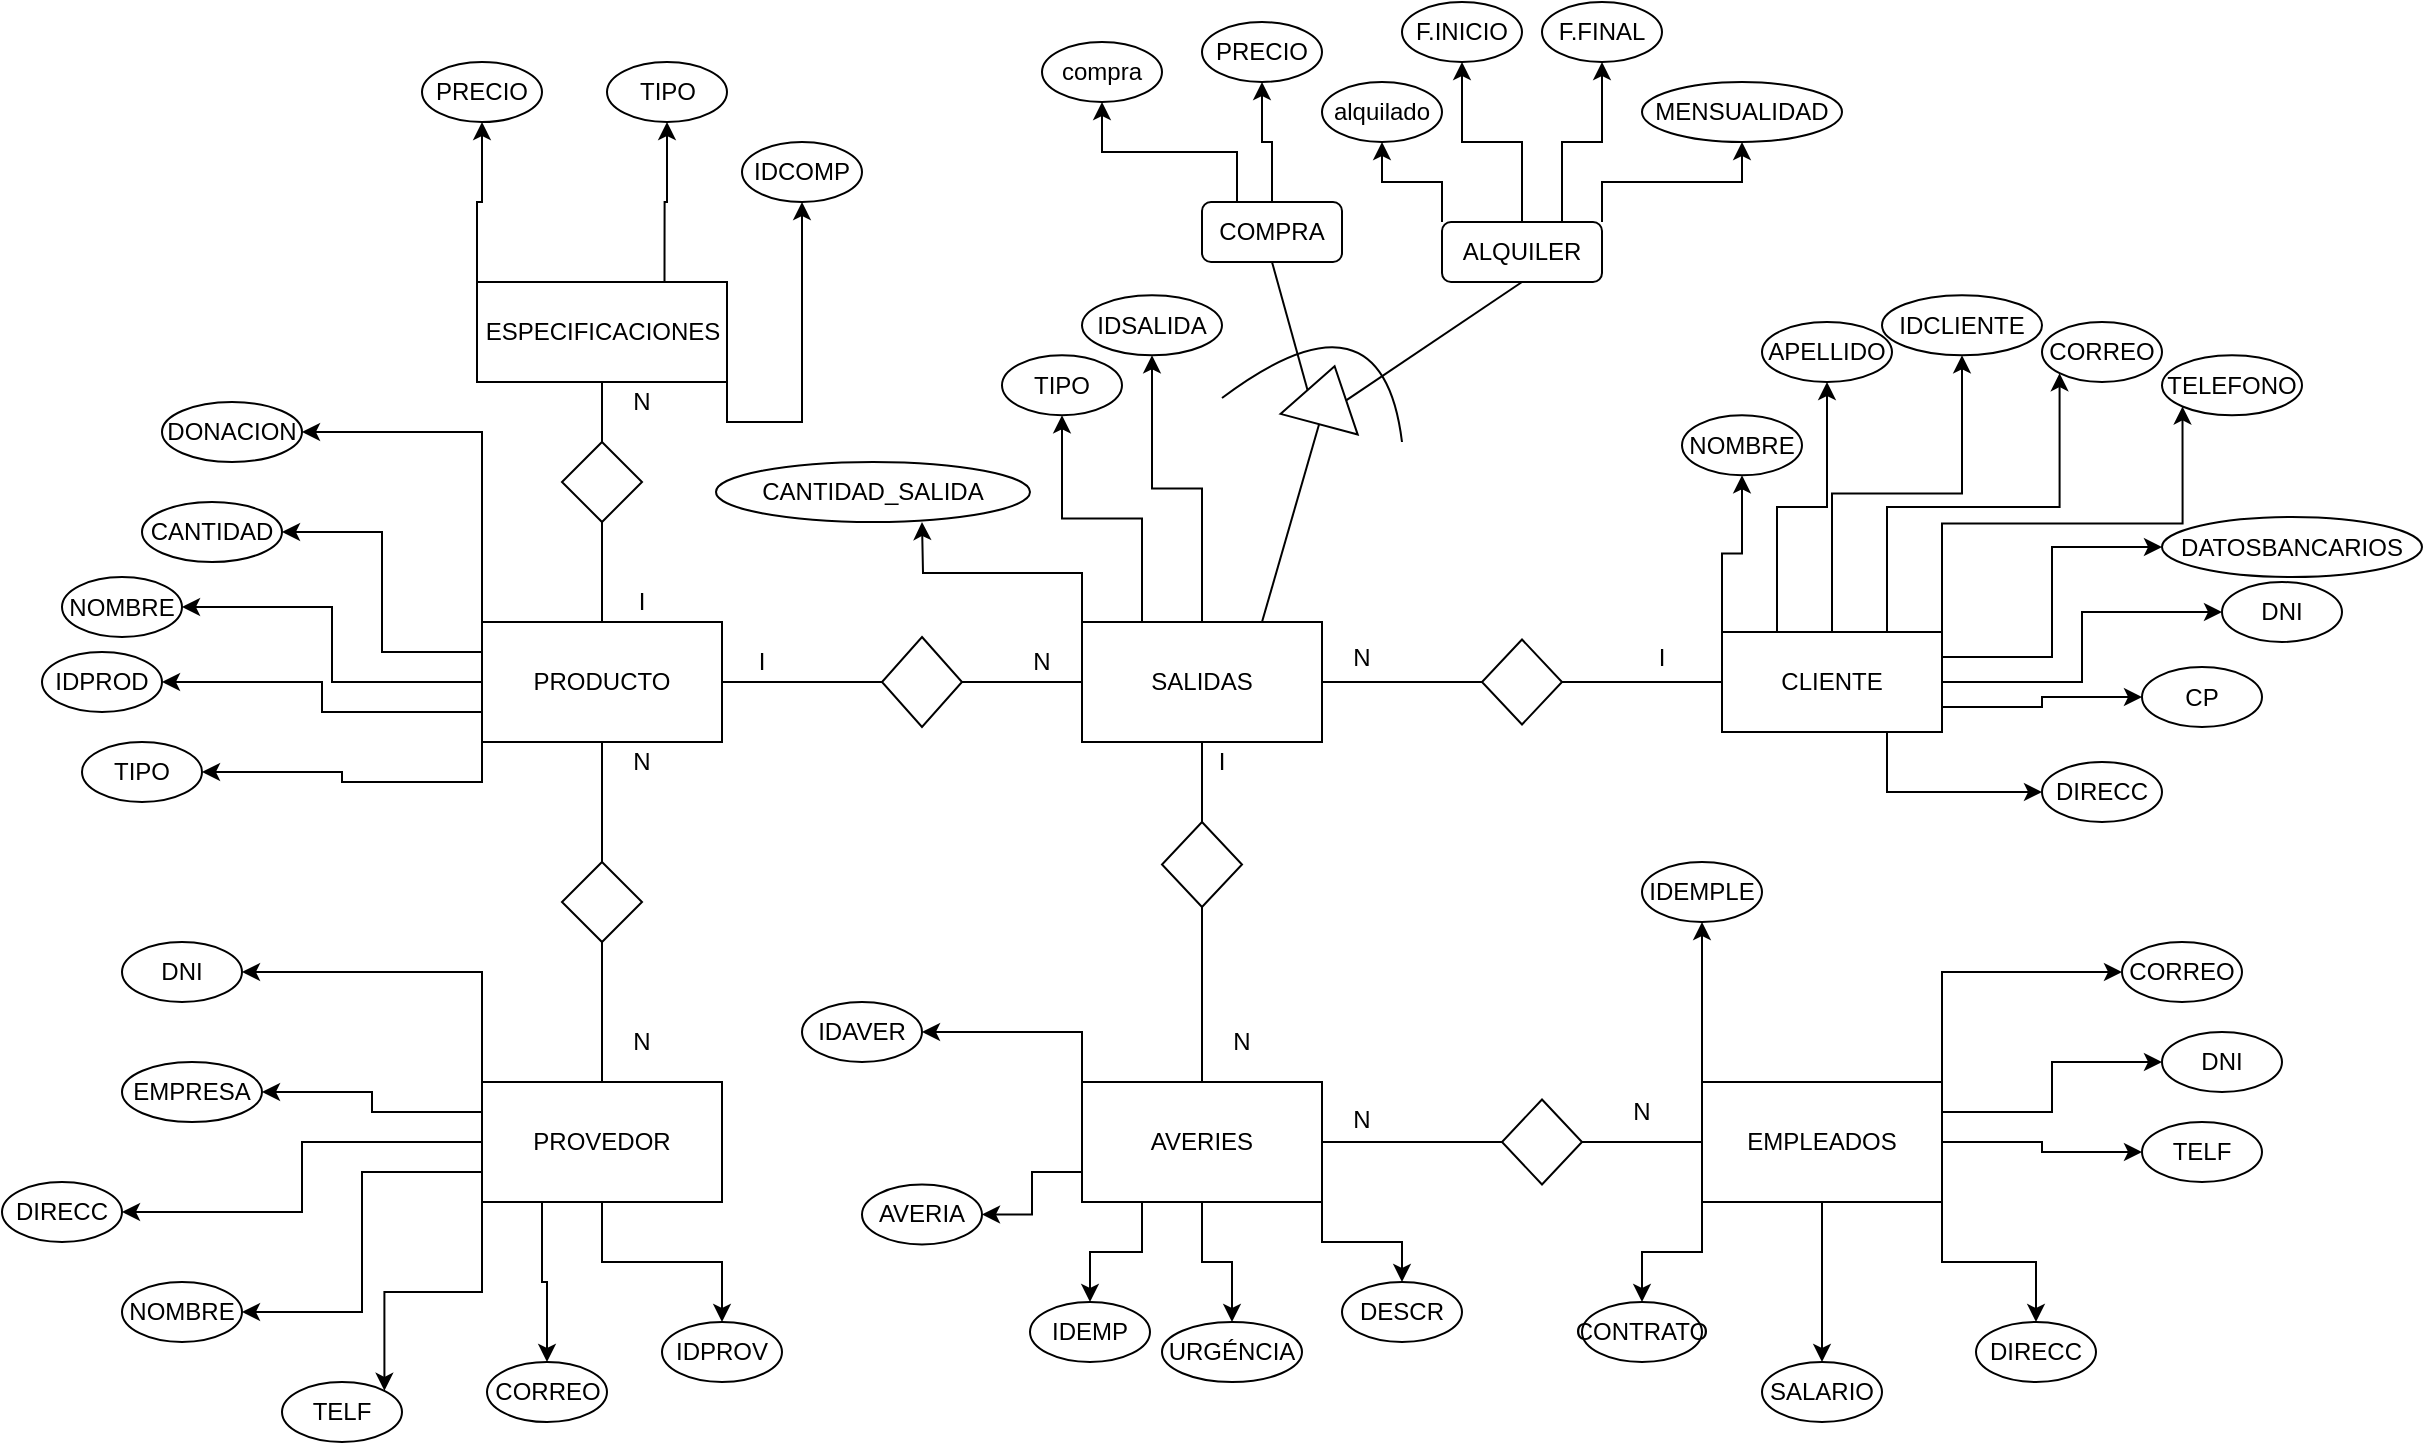 <mxfile version="14.2.4" type="embed">
    <diagram id="C5RBs43oDa-KdzZeNtuy" name="Page-1">
        <mxGraphModel dx="1920" dy="634" grid="1" gridSize="10" guides="1" tooltips="1" connect="1" arrows="1" fold="1" page="1" pageScale="1" pageWidth="827" pageHeight="1169" math="0" shadow="0">
            <root>
                <mxCell id="WIyWlLk6GJQsqaUBKTNV-0"/>
                <mxCell id="WIyWlLk6GJQsqaUBKTNV-1" parent="WIyWlLk6GJQsqaUBKTNV-0"/>
                <mxCell id="WIyWlLk6GJQsqaUBKTNV-2" value="" style="rounded=0;html=1;jettySize=auto;orthogonalLoop=1;fontSize=11;endArrow=block;endFill=0;endSize=8;strokeWidth=1;shadow=0;labelBackgroundColor=none;edgeStyle=orthogonalEdgeStyle;" parent="WIyWlLk6GJQsqaUBKTNV-1" edge="1">
                    <mxGeometry relative="1" as="geometry">
                        <mxPoint x="220" y="120" as="sourcePoint"/>
                    </mxGeometry>
                </mxCell>
                <mxCell id="WIyWlLk6GJQsqaUBKTNV-4" value="Yes" style="rounded=0;html=1;jettySize=auto;orthogonalLoop=1;fontSize=11;endArrow=block;endFill=0;endSize=8;strokeWidth=1;shadow=0;labelBackgroundColor=none;edgeStyle=orthogonalEdgeStyle;" parent="WIyWlLk6GJQsqaUBKTNV-1" edge="1">
                    <mxGeometry y="20" relative="1" as="geometry">
                        <mxPoint as="offset"/>
                        <mxPoint x="220" y="290" as="targetPoint"/>
                    </mxGeometry>
                </mxCell>
                <mxCell id="WIyWlLk6GJQsqaUBKTNV-5" value="No" style="edgeStyle=orthogonalEdgeStyle;rounded=0;html=1;jettySize=auto;orthogonalLoop=1;fontSize=11;endArrow=block;endFill=0;endSize=8;strokeWidth=1;shadow=0;labelBackgroundColor=none;" parent="WIyWlLk6GJQsqaUBKTNV-1" edge="1">
                    <mxGeometry y="10" relative="1" as="geometry">
                        <mxPoint as="offset"/>
                        <mxPoint x="320" y="210" as="targetPoint"/>
                    </mxGeometry>
                </mxCell>
                <mxCell id="Sq9aumqmgyQMLLijxD1I-1" value="" style="edgeStyle=orthogonalEdgeStyle;rounded=0;orthogonalLoop=1;jettySize=auto;html=1;" parent="WIyWlLk6GJQsqaUBKTNV-1" edge="1">
                    <mxGeometry relative="1" as="geometry">
                        <mxPoint x="220" y="330" as="targetPoint"/>
                    </mxGeometry>
                </mxCell>
                <mxCell id="WIyWlLk6GJQsqaUBKTNV-8" value="No" style="rounded=0;html=1;jettySize=auto;orthogonalLoop=1;fontSize=11;endArrow=block;endFill=0;endSize=8;strokeWidth=1;shadow=0;labelBackgroundColor=none;edgeStyle=orthogonalEdgeStyle;" parent="WIyWlLk6GJQsqaUBKTNV-1" edge="1">
                    <mxGeometry x="0.333" y="20" relative="1" as="geometry">
                        <mxPoint as="offset"/>
                        <mxPoint x="220" y="430" as="targetPoint"/>
                    </mxGeometry>
                </mxCell>
                <mxCell id="WIyWlLk6GJQsqaUBKTNV-9" value="Yes" style="edgeStyle=orthogonalEdgeStyle;rounded=0;html=1;jettySize=auto;orthogonalLoop=1;fontSize=11;endArrow=block;endFill=0;endSize=8;strokeWidth=1;shadow=0;labelBackgroundColor=none;" parent="WIyWlLk6GJQsqaUBKTNV-1" edge="1">
                    <mxGeometry y="10" relative="1" as="geometry">
                        <mxPoint as="offset"/>
                        <mxPoint x="320" y="330" as="targetPoint"/>
                    </mxGeometry>
                </mxCell>
                <mxCell id="Sq9aumqmgyQMLLijxD1I-67" style="edgeStyle=orthogonalEdgeStyle;rounded=0;orthogonalLoop=1;jettySize=auto;html=1;exitX=0.25;exitY=0;exitDx=0;exitDy=0;entryX=0.5;entryY=1;entryDx=0;entryDy=0;strokeColor=#000000;" parent="WIyWlLk6GJQsqaUBKTNV-1" source="Sq9aumqmgyQMLLijxD1I-2" target="Sq9aumqmgyQMLLijxD1I-66" edge="1">
                    <mxGeometry relative="1" as="geometry"/>
                </mxCell>
                <mxCell id="Sq9aumqmgyQMLLijxD1I-83" style="edgeStyle=orthogonalEdgeStyle;rounded=0;orthogonalLoop=1;jettySize=auto;html=1;exitX=0.5;exitY=0;exitDx=0;exitDy=0;entryX=0.5;entryY=1;entryDx=0;entryDy=0;strokeColor=#000000;" parent="WIyWlLk6GJQsqaUBKTNV-1" source="Sq9aumqmgyQMLLijxD1I-2" target="Sq9aumqmgyQMLLijxD1I-82" edge="1">
                    <mxGeometry relative="1" as="geometry"/>
                </mxCell>
                <mxCell id="1" style="edgeStyle=orthogonalEdgeStyle;rounded=0;orthogonalLoop=1;jettySize=auto;html=1;exitX=0;exitY=0;exitDx=0;exitDy=0;" edge="1" parent="WIyWlLk6GJQsqaUBKTNV-1" source="Sq9aumqmgyQMLLijxD1I-2">
                    <mxGeometry relative="1" as="geometry">
                        <mxPoint x="300" y="290" as="targetPoint"/>
                    </mxGeometry>
                </mxCell>
                <mxCell id="Sq9aumqmgyQMLLijxD1I-2" value="SALIDAS" style="rounded=0;whiteSpace=wrap;html=1;" parent="WIyWlLk6GJQsqaUBKTNV-1" vertex="1">
                    <mxGeometry x="380" y="340" width="120" height="60" as="geometry"/>
                </mxCell>
                <mxCell id="Sq9aumqmgyQMLLijxD1I-89" style="edgeStyle=orthogonalEdgeStyle;rounded=0;orthogonalLoop=1;jettySize=auto;html=1;exitX=0;exitY=0;exitDx=0;exitDy=0;entryX=1;entryY=0.5;entryDx=0;entryDy=0;strokeColor=#000000;" parent="WIyWlLk6GJQsqaUBKTNV-1" source="Sq9aumqmgyQMLLijxD1I-3" target="Sq9aumqmgyQMLLijxD1I-84" edge="1">
                    <mxGeometry relative="1" as="geometry"/>
                </mxCell>
                <mxCell id="Sq9aumqmgyQMLLijxD1I-90" style="edgeStyle=orthogonalEdgeStyle;rounded=0;orthogonalLoop=1;jettySize=auto;html=1;exitX=0;exitY=0.25;exitDx=0;exitDy=0;entryX=1;entryY=0.5;entryDx=0;entryDy=0;strokeColor=#000000;" parent="WIyWlLk6GJQsqaUBKTNV-1" source="Sq9aumqmgyQMLLijxD1I-3" target="Sq9aumqmgyQMLLijxD1I-85" edge="1">
                    <mxGeometry relative="1" as="geometry"/>
                </mxCell>
                <mxCell id="Sq9aumqmgyQMLLijxD1I-91" style="edgeStyle=orthogonalEdgeStyle;rounded=0;orthogonalLoop=1;jettySize=auto;html=1;exitX=0;exitY=0.5;exitDx=0;exitDy=0;entryX=1;entryY=0.5;entryDx=0;entryDy=0;strokeColor=#000000;" parent="WIyWlLk6GJQsqaUBKTNV-1" source="Sq9aumqmgyQMLLijxD1I-3" target="Sq9aumqmgyQMLLijxD1I-86" edge="1">
                    <mxGeometry relative="1" as="geometry"/>
                </mxCell>
                <mxCell id="Sq9aumqmgyQMLLijxD1I-92" style="edgeStyle=orthogonalEdgeStyle;rounded=0;orthogonalLoop=1;jettySize=auto;html=1;exitX=0;exitY=0.75;exitDx=0;exitDy=0;entryX=1;entryY=0.5;entryDx=0;entryDy=0;strokeColor=#000000;" parent="WIyWlLk6GJQsqaUBKTNV-1" source="Sq9aumqmgyQMLLijxD1I-3" target="Sq9aumqmgyQMLLijxD1I-87" edge="1">
                    <mxGeometry relative="1" as="geometry"/>
                </mxCell>
                <mxCell id="Sq9aumqmgyQMLLijxD1I-93" style="edgeStyle=orthogonalEdgeStyle;rounded=0;orthogonalLoop=1;jettySize=auto;html=1;exitX=0;exitY=1;exitDx=0;exitDy=0;entryX=1;entryY=0.5;entryDx=0;entryDy=0;strokeColor=#000000;" parent="WIyWlLk6GJQsqaUBKTNV-1" source="Sq9aumqmgyQMLLijxD1I-3" target="Sq9aumqmgyQMLLijxD1I-88" edge="1">
                    <mxGeometry relative="1" as="geometry"/>
                </mxCell>
                <mxCell id="Sq9aumqmgyQMLLijxD1I-3" value="PRODUCTO" style="rounded=0;whiteSpace=wrap;html=1;" parent="WIyWlLk6GJQsqaUBKTNV-1" vertex="1">
                    <mxGeometry x="80" y="340" width="120" height="60" as="geometry"/>
                </mxCell>
                <mxCell id="Sq9aumqmgyQMLLijxD1I-4" value="" style="endArrow=none;html=1;entryX=0;entryY=0.5;entryDx=0;entryDy=0;" parent="WIyWlLk6GJQsqaUBKTNV-1" target="Sq9aumqmgyQMLLijxD1I-2" edge="1">
                    <mxGeometry width="50" height="50" relative="1" as="geometry">
                        <mxPoint x="320" y="370" as="sourcePoint"/>
                        <mxPoint x="250" y="330" as="targetPoint"/>
                    </mxGeometry>
                </mxCell>
                <mxCell id="Sq9aumqmgyQMLLijxD1I-5" value="I" style="text;html=1;strokeColor=none;fillColor=none;align=center;verticalAlign=middle;whiteSpace=wrap;rounded=0;" parent="WIyWlLk6GJQsqaUBKTNV-1" vertex="1">
                    <mxGeometry x="200" y="350" width="40" height="20" as="geometry"/>
                </mxCell>
                <mxCell id="Sq9aumqmgyQMLLijxD1I-6" value="N" style="text;html=1;strokeColor=none;fillColor=none;align=center;verticalAlign=middle;whiteSpace=wrap;rounded=0;" parent="WIyWlLk6GJQsqaUBKTNV-1" vertex="1">
                    <mxGeometry x="340" y="350" width="40" height="20" as="geometry"/>
                </mxCell>
                <mxCell id="Sq9aumqmgyQMLLijxD1I-7" value="" style="rhombus;whiteSpace=wrap;html=1;" parent="WIyWlLk6GJQsqaUBKTNV-1" vertex="1">
                    <mxGeometry x="280" y="347.5" width="40" height="45" as="geometry"/>
                </mxCell>
                <mxCell id="Sq9aumqmgyQMLLijxD1I-9" value="" style="endArrow=none;html=1;exitX=1;exitY=0.5;exitDx=0;exitDy=0;" parent="WIyWlLk6GJQsqaUBKTNV-1" source="Sq9aumqmgyQMLLijxD1I-3" edge="1">
                    <mxGeometry width="50" height="50" relative="1" as="geometry">
                        <mxPoint x="230" y="420" as="sourcePoint"/>
                        <mxPoint x="280" y="370" as="targetPoint"/>
                    </mxGeometry>
                </mxCell>
                <mxCell id="Sq9aumqmgyQMLLijxD1I-10" value="" style="endArrow=none;html=1;exitX=0.5;exitY=0;exitDx=0;exitDy=0;" parent="WIyWlLk6GJQsqaUBKTNV-1" source="Sq9aumqmgyQMLLijxD1I-12" target="Sq9aumqmgyQMLLijxD1I-11" edge="1">
                    <mxGeometry width="50" height="50" relative="1" as="geometry">
                        <mxPoint x="142" y="260" as="sourcePoint"/>
                        <mxPoint x="140" y="240" as="targetPoint"/>
                    </mxGeometry>
                </mxCell>
                <mxCell id="Sq9aumqmgyQMLLijxD1I-73" style="edgeStyle=orthogonalEdgeStyle;rounded=0;orthogonalLoop=1;jettySize=auto;html=1;exitX=0;exitY=0;exitDx=0;exitDy=0;entryX=0.5;entryY=1;entryDx=0;entryDy=0;strokeColor=#000000;" parent="WIyWlLk6GJQsqaUBKTNV-1" source="Sq9aumqmgyQMLLijxD1I-11" target="Sq9aumqmgyQMLLijxD1I-81" edge="1">
                    <mxGeometry relative="1" as="geometry">
                        <mxPoint x="47.5" y="130" as="targetPoint"/>
                    </mxGeometry>
                </mxCell>
                <mxCell id="Sq9aumqmgyQMLLijxD1I-76" style="edgeStyle=orthogonalEdgeStyle;rounded=0;orthogonalLoop=1;jettySize=auto;html=1;exitX=0.75;exitY=0;exitDx=0;exitDy=0;entryX=0.5;entryY=1;entryDx=0;entryDy=0;strokeColor=#000000;" parent="WIyWlLk6GJQsqaUBKTNV-1" source="Sq9aumqmgyQMLLijxD1I-11" target="Sq9aumqmgyQMLLijxD1I-80" edge="1">
                    <mxGeometry relative="1" as="geometry">
                        <mxPoint x="240" y="130" as="targetPoint"/>
                    </mxGeometry>
                </mxCell>
                <mxCell id="Sq9aumqmgyQMLLijxD1I-79" style="edgeStyle=orthogonalEdgeStyle;rounded=0;orthogonalLoop=1;jettySize=auto;html=1;exitX=1;exitY=1;exitDx=0;exitDy=0;strokeColor=#000000;" parent="WIyWlLk6GJQsqaUBKTNV-1" source="Sq9aumqmgyQMLLijxD1I-11" target="Sq9aumqmgyQMLLijxD1I-78" edge="1">
                    <mxGeometry relative="1" as="geometry"/>
                </mxCell>
                <mxCell id="Sq9aumqmgyQMLLijxD1I-11" value="ESPECIFICACIONES" style="rounded=0;whiteSpace=wrap;html=1;" parent="WIyWlLk6GJQsqaUBKTNV-1" vertex="1">
                    <mxGeometry x="77.5" y="170" width="125" height="50" as="geometry"/>
                </mxCell>
                <mxCell id="Sq9aumqmgyQMLLijxD1I-12" value="" style="rhombus;whiteSpace=wrap;html=1;" parent="WIyWlLk6GJQsqaUBKTNV-1" vertex="1">
                    <mxGeometry x="120" y="250" width="40" height="40" as="geometry"/>
                </mxCell>
                <mxCell id="Sq9aumqmgyQMLLijxD1I-13" value="" style="endArrow=none;html=1;entryX=0.5;entryY=1;entryDx=0;entryDy=0;exitX=0.5;exitY=0;exitDx=0;exitDy=0;" parent="WIyWlLk6GJQsqaUBKTNV-1" source="Sq9aumqmgyQMLLijxD1I-18" target="Sq9aumqmgyQMLLijxD1I-3" edge="1">
                    <mxGeometry width="50" height="50" relative="1" as="geometry">
                        <mxPoint x="140" y="440" as="sourcePoint"/>
                        <mxPoint x="139" y="440" as="targetPoint"/>
                    </mxGeometry>
                </mxCell>
                <mxCell id="Sq9aumqmgyQMLLijxD1I-15" value="" style="endArrow=none;html=1;exitX=0.5;exitY=0;exitDx=0;exitDy=0;entryX=0.5;entryY=1;entryDx=0;entryDy=0;" parent="WIyWlLk6GJQsqaUBKTNV-1" source="Sq9aumqmgyQMLLijxD1I-3" target="Sq9aumqmgyQMLLijxD1I-12" edge="1">
                    <mxGeometry width="50" height="50" relative="1" as="geometry">
                        <mxPoint x="60" y="330" as="sourcePoint"/>
                        <mxPoint x="110" y="280" as="targetPoint"/>
                    </mxGeometry>
                </mxCell>
                <mxCell id="Sq9aumqmgyQMLLijxD1I-16" value="I" style="text;html=1;strokeColor=none;fillColor=none;align=center;verticalAlign=middle;whiteSpace=wrap;rounded=0;" parent="WIyWlLk6GJQsqaUBKTNV-1" vertex="1">
                    <mxGeometry x="140" y="320" width="40" height="20" as="geometry"/>
                </mxCell>
                <mxCell id="Sq9aumqmgyQMLLijxD1I-17" value="N" style="text;html=1;strokeColor=none;fillColor=none;align=center;verticalAlign=middle;whiteSpace=wrap;rounded=0;" parent="WIyWlLk6GJQsqaUBKTNV-1" vertex="1">
                    <mxGeometry x="140" y="220" width="40" height="20" as="geometry"/>
                </mxCell>
                <mxCell id="Sq9aumqmgyQMLLijxD1I-18" value="" style="rhombus;whiteSpace=wrap;html=1;" parent="WIyWlLk6GJQsqaUBKTNV-1" vertex="1">
                    <mxGeometry x="120" y="460" width="40" height="40" as="geometry"/>
                </mxCell>
                <mxCell id="Sq9aumqmgyQMLLijxD1I-19" value="" style="endArrow=none;html=1;entryX=0.5;entryY=1;entryDx=0;entryDy=0;exitX=0.5;exitY=0;exitDx=0;exitDy=0;" parent="WIyWlLk6GJQsqaUBKTNV-1" source="Sq9aumqmgyQMLLijxD1I-20" target="Sq9aumqmgyQMLLijxD1I-18" edge="1">
                    <mxGeometry width="50" height="50" relative="1" as="geometry">
                        <mxPoint x="140" y="570" as="sourcePoint"/>
                        <mxPoint x="150" y="535" as="targetPoint"/>
                    </mxGeometry>
                </mxCell>
                <mxCell id="Sq9aumqmgyQMLLijxD1I-101" style="edgeStyle=orthogonalEdgeStyle;rounded=0;orthogonalLoop=1;jettySize=auto;html=1;exitX=0;exitY=0;exitDx=0;exitDy=0;entryX=1;entryY=0.5;entryDx=0;entryDy=0;strokeColor=#000000;" parent="WIyWlLk6GJQsqaUBKTNV-1" source="Sq9aumqmgyQMLLijxD1I-20" target="Sq9aumqmgyQMLLijxD1I-96" edge="1">
                    <mxGeometry relative="1" as="geometry"/>
                </mxCell>
                <mxCell id="Sq9aumqmgyQMLLijxD1I-102" style="edgeStyle=orthogonalEdgeStyle;rounded=0;orthogonalLoop=1;jettySize=auto;html=1;exitX=0;exitY=0.25;exitDx=0;exitDy=0;entryX=1;entryY=0.5;entryDx=0;entryDy=0;strokeColor=#000000;" parent="WIyWlLk6GJQsqaUBKTNV-1" source="Sq9aumqmgyQMLLijxD1I-20" target="Sq9aumqmgyQMLLijxD1I-94" edge="1">
                    <mxGeometry relative="1" as="geometry"/>
                </mxCell>
                <mxCell id="Sq9aumqmgyQMLLijxD1I-103" style="edgeStyle=orthogonalEdgeStyle;rounded=0;orthogonalLoop=1;jettySize=auto;html=1;exitX=0;exitY=0.5;exitDx=0;exitDy=0;entryX=1;entryY=0.5;entryDx=0;entryDy=0;strokeColor=#000000;" parent="WIyWlLk6GJQsqaUBKTNV-1" source="Sq9aumqmgyQMLLijxD1I-20" target="Sq9aumqmgyQMLLijxD1I-95" edge="1">
                    <mxGeometry relative="1" as="geometry"/>
                </mxCell>
                <mxCell id="Sq9aumqmgyQMLLijxD1I-104" style="edgeStyle=orthogonalEdgeStyle;rounded=0;orthogonalLoop=1;jettySize=auto;html=1;exitX=0;exitY=0.75;exitDx=0;exitDy=0;entryX=1;entryY=0.5;entryDx=0;entryDy=0;strokeColor=#000000;" parent="WIyWlLk6GJQsqaUBKTNV-1" source="Sq9aumqmgyQMLLijxD1I-20" target="Sq9aumqmgyQMLLijxD1I-97" edge="1">
                    <mxGeometry relative="1" as="geometry"/>
                </mxCell>
                <mxCell id="Sq9aumqmgyQMLLijxD1I-105" style="edgeStyle=orthogonalEdgeStyle;rounded=0;orthogonalLoop=1;jettySize=auto;html=1;exitX=0;exitY=1;exitDx=0;exitDy=0;entryX=1;entryY=0;entryDx=0;entryDy=0;strokeColor=#000000;" parent="WIyWlLk6GJQsqaUBKTNV-1" source="Sq9aumqmgyQMLLijxD1I-20" target="Sq9aumqmgyQMLLijxD1I-98" edge="1">
                    <mxGeometry relative="1" as="geometry"/>
                </mxCell>
                <mxCell id="Sq9aumqmgyQMLLijxD1I-106" style="edgeStyle=orthogonalEdgeStyle;rounded=0;orthogonalLoop=1;jettySize=auto;html=1;exitX=0.25;exitY=1;exitDx=0;exitDy=0;entryX=0.5;entryY=0;entryDx=0;entryDy=0;strokeColor=#000000;" parent="WIyWlLk6GJQsqaUBKTNV-1" source="Sq9aumqmgyQMLLijxD1I-20" target="Sq9aumqmgyQMLLijxD1I-99" edge="1">
                    <mxGeometry relative="1" as="geometry"/>
                </mxCell>
                <mxCell id="Sq9aumqmgyQMLLijxD1I-107" style="edgeStyle=orthogonalEdgeStyle;rounded=0;orthogonalLoop=1;jettySize=auto;html=1;exitX=0.5;exitY=1;exitDx=0;exitDy=0;entryX=0.5;entryY=0;entryDx=0;entryDy=0;strokeColor=#000000;" parent="WIyWlLk6GJQsqaUBKTNV-1" source="Sq9aumqmgyQMLLijxD1I-20" target="Sq9aumqmgyQMLLijxD1I-100" edge="1">
                    <mxGeometry relative="1" as="geometry"/>
                </mxCell>
                <mxCell id="Sq9aumqmgyQMLLijxD1I-20" value="PROVEDOR" style="rounded=0;whiteSpace=wrap;html=1;" parent="WIyWlLk6GJQsqaUBKTNV-1" vertex="1">
                    <mxGeometry x="80" y="570" width="120" height="60" as="geometry"/>
                </mxCell>
                <mxCell id="Sq9aumqmgyQMLLijxD1I-21" value="N" style="text;html=1;strokeColor=none;fillColor=none;align=center;verticalAlign=middle;whiteSpace=wrap;rounded=0;" parent="WIyWlLk6GJQsqaUBKTNV-1" vertex="1">
                    <mxGeometry x="140" y="400" width="40" height="20" as="geometry"/>
                </mxCell>
                <mxCell id="Sq9aumqmgyQMLLijxD1I-22" value="N" style="text;html=1;strokeColor=none;fillColor=none;align=center;verticalAlign=middle;whiteSpace=wrap;rounded=0;" parent="WIyWlLk6GJQsqaUBKTNV-1" vertex="1">
                    <mxGeometry x="140" y="540" width="40" height="20" as="geometry"/>
                </mxCell>
                <mxCell id="Sq9aumqmgyQMLLijxD1I-24" value="" style="endArrow=none;html=1;exitX=1;exitY=0.5;exitDx=0;exitDy=0;entryX=0;entryY=0.5;entryDx=0;entryDy=0;" parent="WIyWlLk6GJQsqaUBKTNV-1" source="Sq9aumqmgyQMLLijxD1I-2" target="Sq9aumqmgyQMLLijxD1I-26" edge="1">
                    <mxGeometry width="50" height="50" relative="1" as="geometry">
                        <mxPoint x="560" y="385" as="sourcePoint"/>
                        <mxPoint x="590" y="370" as="targetPoint"/>
                    </mxGeometry>
                </mxCell>
                <mxCell id="Sq9aumqmgyQMLLijxD1I-26" value="" style="rhombus;whiteSpace=wrap;html=1;" parent="WIyWlLk6GJQsqaUBKTNV-1" vertex="1">
                    <mxGeometry x="580" y="348.75" width="40" height="42.5" as="geometry"/>
                </mxCell>
                <mxCell id="Sq9aumqmgyQMLLijxD1I-27" value="N" style="text;html=1;strokeColor=none;fillColor=none;align=center;verticalAlign=middle;whiteSpace=wrap;rounded=0;" parent="WIyWlLk6GJQsqaUBKTNV-1" vertex="1">
                    <mxGeometry x="500" y="347.5" width="40" height="20" as="geometry"/>
                </mxCell>
                <mxCell id="Sq9aumqmgyQMLLijxD1I-143" style="edgeStyle=orthogonalEdgeStyle;rounded=0;orthogonalLoop=1;jettySize=auto;html=1;exitX=0;exitY=0;exitDx=0;exitDy=0;strokeColor=#000000;" parent="WIyWlLk6GJQsqaUBKTNV-1" source="Sq9aumqmgyQMLLijxD1I-28" target="Sq9aumqmgyQMLLijxD1I-137" edge="1">
                    <mxGeometry relative="1" as="geometry"/>
                </mxCell>
                <mxCell id="Sq9aumqmgyQMLLijxD1I-144" style="edgeStyle=orthogonalEdgeStyle;rounded=0;orthogonalLoop=1;jettySize=auto;html=1;exitX=0.25;exitY=0;exitDx=0;exitDy=0;entryX=0.5;entryY=1;entryDx=0;entryDy=0;strokeColor=#000000;" parent="WIyWlLk6GJQsqaUBKTNV-1" source="Sq9aumqmgyQMLLijxD1I-28" target="Sq9aumqmgyQMLLijxD1I-134" edge="1">
                    <mxGeometry relative="1" as="geometry"/>
                </mxCell>
                <mxCell id="Sq9aumqmgyQMLLijxD1I-145" style="edgeStyle=orthogonalEdgeStyle;rounded=0;orthogonalLoop=1;jettySize=auto;html=1;exitX=0.5;exitY=0;exitDx=0;exitDy=0;strokeColor=#000000;" parent="WIyWlLk6GJQsqaUBKTNV-1" source="Sq9aumqmgyQMLLijxD1I-28" target="Sq9aumqmgyQMLLijxD1I-135" edge="1">
                    <mxGeometry relative="1" as="geometry"/>
                </mxCell>
                <mxCell id="Sq9aumqmgyQMLLijxD1I-146" style="edgeStyle=orthogonalEdgeStyle;rounded=0;orthogonalLoop=1;jettySize=auto;html=1;exitX=0.75;exitY=0;exitDx=0;exitDy=0;entryX=0;entryY=1;entryDx=0;entryDy=0;strokeColor=#000000;" parent="WIyWlLk6GJQsqaUBKTNV-1" source="Sq9aumqmgyQMLLijxD1I-28" target="Sq9aumqmgyQMLLijxD1I-136" edge="1">
                    <mxGeometry relative="1" as="geometry"/>
                </mxCell>
                <mxCell id="Sq9aumqmgyQMLLijxD1I-147" style="edgeStyle=orthogonalEdgeStyle;rounded=0;orthogonalLoop=1;jettySize=auto;html=1;exitX=1;exitY=0;exitDx=0;exitDy=0;entryX=0;entryY=1;entryDx=0;entryDy=0;strokeColor=#000000;" parent="WIyWlLk6GJQsqaUBKTNV-1" source="Sq9aumqmgyQMLLijxD1I-28" target="Sq9aumqmgyQMLLijxD1I-138" edge="1">
                    <mxGeometry relative="1" as="geometry"/>
                </mxCell>
                <mxCell id="Sq9aumqmgyQMLLijxD1I-148" style="edgeStyle=orthogonalEdgeStyle;rounded=0;orthogonalLoop=1;jettySize=auto;html=1;exitX=1;exitY=0.25;exitDx=0;exitDy=0;entryX=0;entryY=0.5;entryDx=0;entryDy=0;strokeColor=#000000;" parent="WIyWlLk6GJQsqaUBKTNV-1" source="Sq9aumqmgyQMLLijxD1I-28" target="Sq9aumqmgyQMLLijxD1I-139" edge="1">
                    <mxGeometry relative="1" as="geometry"/>
                </mxCell>
                <mxCell id="Sq9aumqmgyQMLLijxD1I-149" style="edgeStyle=orthogonalEdgeStyle;rounded=0;orthogonalLoop=1;jettySize=auto;html=1;exitX=1;exitY=0.5;exitDx=0;exitDy=0;entryX=0;entryY=0.5;entryDx=0;entryDy=0;strokeColor=#000000;" parent="WIyWlLk6GJQsqaUBKTNV-1" source="Sq9aumqmgyQMLLijxD1I-28" target="Sq9aumqmgyQMLLijxD1I-140" edge="1">
                    <mxGeometry relative="1" as="geometry"/>
                </mxCell>
                <mxCell id="Sq9aumqmgyQMLLijxD1I-150" style="edgeStyle=orthogonalEdgeStyle;rounded=0;orthogonalLoop=1;jettySize=auto;html=1;exitX=1;exitY=0.75;exitDx=0;exitDy=0;entryX=0;entryY=0.5;entryDx=0;entryDy=0;strokeColor=#000000;" parent="WIyWlLk6GJQsqaUBKTNV-1" source="Sq9aumqmgyQMLLijxD1I-28" target="Sq9aumqmgyQMLLijxD1I-141" edge="1">
                    <mxGeometry relative="1" as="geometry"/>
                </mxCell>
                <mxCell id="Sq9aumqmgyQMLLijxD1I-151" style="edgeStyle=orthogonalEdgeStyle;rounded=0;orthogonalLoop=1;jettySize=auto;html=1;exitX=0.75;exitY=1;exitDx=0;exitDy=0;entryX=0;entryY=0.5;entryDx=0;entryDy=0;strokeColor=#000000;" parent="WIyWlLk6GJQsqaUBKTNV-1" source="Sq9aumqmgyQMLLijxD1I-28" target="Sq9aumqmgyQMLLijxD1I-142" edge="1">
                    <mxGeometry relative="1" as="geometry"/>
                </mxCell>
                <mxCell id="Sq9aumqmgyQMLLijxD1I-28" value="CLIENTE" style="rounded=0;whiteSpace=wrap;html=1;" parent="WIyWlLk6GJQsqaUBKTNV-1" vertex="1">
                    <mxGeometry x="700" y="345" width="110" height="50" as="geometry"/>
                </mxCell>
                <mxCell id="Sq9aumqmgyQMLLijxD1I-30" value="" style="endArrow=none;html=1;exitX=1;exitY=0.5;exitDx=0;exitDy=0;entryX=0;entryY=0.5;entryDx=0;entryDy=0;" parent="WIyWlLk6GJQsqaUBKTNV-1" source="Sq9aumqmgyQMLLijxD1I-26" target="Sq9aumqmgyQMLLijxD1I-28" edge="1">
                    <mxGeometry width="50" height="50" relative="1" as="geometry">
                        <mxPoint x="620" y="367.5" as="sourcePoint"/>
                        <mxPoint x="670" y="317.5" as="targetPoint"/>
                    </mxGeometry>
                </mxCell>
                <mxCell id="Sq9aumqmgyQMLLijxD1I-31" value="I" style="text;html=1;strokeColor=none;fillColor=none;align=center;verticalAlign=middle;whiteSpace=wrap;rounded=0;" parent="WIyWlLk6GJQsqaUBKTNV-1" vertex="1">
                    <mxGeometry x="650" y="347.5" width="40" height="20" as="geometry"/>
                </mxCell>
                <mxCell id="Sq9aumqmgyQMLLijxD1I-32" value="" style="endArrow=none;html=1;entryX=0.5;entryY=1;entryDx=0;entryDy=0;exitX=0.5;exitY=0;exitDx=0;exitDy=0;" parent="WIyWlLk6GJQsqaUBKTNV-1" source="Sq9aumqmgyQMLLijxD1I-33" target="Sq9aumqmgyQMLLijxD1I-2" edge="1">
                    <mxGeometry width="50" height="50" relative="1" as="geometry">
                        <mxPoint x="440" y="440" as="sourcePoint"/>
                        <mxPoint x="480" y="440" as="targetPoint"/>
                    </mxGeometry>
                </mxCell>
                <mxCell id="Sq9aumqmgyQMLLijxD1I-33" value="" style="rhombus;whiteSpace=wrap;html=1;" parent="WIyWlLk6GJQsqaUBKTNV-1" vertex="1">
                    <mxGeometry x="420" y="440" width="40" height="42.5" as="geometry"/>
                </mxCell>
                <mxCell id="Sq9aumqmgyQMLLijxD1I-114" style="edgeStyle=orthogonalEdgeStyle;rounded=0;orthogonalLoop=1;jettySize=auto;html=1;exitX=0;exitY=0;exitDx=0;exitDy=0;entryX=1;entryY=0.5;entryDx=0;entryDy=0;strokeColor=#000000;" parent="WIyWlLk6GJQsqaUBKTNV-1" source="Sq9aumqmgyQMLLijxD1I-34" target="Sq9aumqmgyQMLLijxD1I-113" edge="1">
                    <mxGeometry relative="1" as="geometry"/>
                </mxCell>
                <mxCell id="Sq9aumqmgyQMLLijxD1I-115" style="edgeStyle=orthogonalEdgeStyle;rounded=0;orthogonalLoop=1;jettySize=auto;html=1;exitX=0;exitY=0.75;exitDx=0;exitDy=0;entryX=1;entryY=0.5;entryDx=0;entryDy=0;strokeColor=#000000;" parent="WIyWlLk6GJQsqaUBKTNV-1" source="Sq9aumqmgyQMLLijxD1I-34" target="Sq9aumqmgyQMLLijxD1I-111" edge="1">
                    <mxGeometry relative="1" as="geometry"/>
                </mxCell>
                <mxCell id="Sq9aumqmgyQMLLijxD1I-116" style="edgeStyle=orthogonalEdgeStyle;rounded=0;orthogonalLoop=1;jettySize=auto;html=1;exitX=0.25;exitY=1;exitDx=0;exitDy=0;entryX=0.5;entryY=0;entryDx=0;entryDy=0;strokeColor=#000000;" parent="WIyWlLk6GJQsqaUBKTNV-1" source="Sq9aumqmgyQMLLijxD1I-34" target="Sq9aumqmgyQMLLijxD1I-109" edge="1">
                    <mxGeometry relative="1" as="geometry"/>
                </mxCell>
                <mxCell id="Sq9aumqmgyQMLLijxD1I-117" style="edgeStyle=orthogonalEdgeStyle;rounded=0;orthogonalLoop=1;jettySize=auto;html=1;exitX=0.5;exitY=1;exitDx=0;exitDy=0;entryX=0.5;entryY=0;entryDx=0;entryDy=0;strokeColor=#000000;" parent="WIyWlLk6GJQsqaUBKTNV-1" source="Sq9aumqmgyQMLLijxD1I-34" target="Sq9aumqmgyQMLLijxD1I-110" edge="1">
                    <mxGeometry relative="1" as="geometry"/>
                </mxCell>
                <mxCell id="Sq9aumqmgyQMLLijxD1I-118" style="edgeStyle=orthogonalEdgeStyle;rounded=0;orthogonalLoop=1;jettySize=auto;html=1;exitX=1;exitY=1;exitDx=0;exitDy=0;entryX=0.5;entryY=0;entryDx=0;entryDy=0;strokeColor=#000000;" parent="WIyWlLk6GJQsqaUBKTNV-1" source="Sq9aumqmgyQMLLijxD1I-34" target="Sq9aumqmgyQMLLijxD1I-112" edge="1">
                    <mxGeometry relative="1" as="geometry"/>
                </mxCell>
                <mxCell id="Sq9aumqmgyQMLLijxD1I-34" value="AVERIES" style="rounded=0;whiteSpace=wrap;html=1;" parent="WIyWlLk6GJQsqaUBKTNV-1" vertex="1">
                    <mxGeometry x="380" y="570" width="120" height="60" as="geometry"/>
                </mxCell>
                <mxCell id="Sq9aumqmgyQMLLijxD1I-35" value="" style="endArrow=none;html=1;entryX=0.5;entryY=1;entryDx=0;entryDy=0;exitX=0.5;exitY=0;exitDx=0;exitDy=0;" parent="WIyWlLk6GJQsqaUBKTNV-1" source="Sq9aumqmgyQMLLijxD1I-34" target="Sq9aumqmgyQMLLijxD1I-33" edge="1">
                    <mxGeometry width="50" height="50" relative="1" as="geometry">
                        <mxPoint x="364" y="540" as="sourcePoint"/>
                        <mxPoint x="414" y="490" as="targetPoint"/>
                    </mxGeometry>
                </mxCell>
                <mxCell id="Sq9aumqmgyQMLLijxD1I-37" value="N" style="text;html=1;strokeColor=none;fillColor=none;align=center;verticalAlign=middle;whiteSpace=wrap;rounded=0;" parent="WIyWlLk6GJQsqaUBKTNV-1" vertex="1">
                    <mxGeometry x="440" y="540" width="40" height="20" as="geometry"/>
                </mxCell>
                <mxCell id="Sq9aumqmgyQMLLijxD1I-38" value="I" style="text;html=1;strokeColor=none;fillColor=none;align=center;verticalAlign=middle;whiteSpace=wrap;rounded=0;" parent="WIyWlLk6GJQsqaUBKTNV-1" vertex="1">
                    <mxGeometry x="430" y="400" width="40" height="20" as="geometry"/>
                </mxCell>
                <mxCell id="Sq9aumqmgyQMLLijxD1I-125" style="edgeStyle=orthogonalEdgeStyle;rounded=0;orthogonalLoop=1;jettySize=auto;html=1;exitX=0;exitY=0;exitDx=0;exitDy=0;strokeColor=#000000;" parent="WIyWlLk6GJQsqaUBKTNV-1" source="Sq9aumqmgyQMLLijxD1I-39" target="Sq9aumqmgyQMLLijxD1I-119" edge="1">
                    <mxGeometry relative="1" as="geometry"/>
                </mxCell>
                <mxCell id="Sq9aumqmgyQMLLijxD1I-126" style="edgeStyle=orthogonalEdgeStyle;rounded=0;orthogonalLoop=1;jettySize=auto;html=1;exitX=1;exitY=0;exitDx=0;exitDy=0;entryX=0;entryY=0.5;entryDx=0;entryDy=0;strokeColor=#000000;" parent="WIyWlLk6GJQsqaUBKTNV-1" source="Sq9aumqmgyQMLLijxD1I-39" target="Sq9aumqmgyQMLLijxD1I-120" edge="1">
                    <mxGeometry relative="1" as="geometry"/>
                </mxCell>
                <mxCell id="Sq9aumqmgyQMLLijxD1I-127" style="edgeStyle=orthogonalEdgeStyle;rounded=0;orthogonalLoop=1;jettySize=auto;html=1;exitX=1;exitY=0.25;exitDx=0;exitDy=0;entryX=0;entryY=0.5;entryDx=0;entryDy=0;strokeColor=#000000;" parent="WIyWlLk6GJQsqaUBKTNV-1" source="Sq9aumqmgyQMLLijxD1I-39" target="Sq9aumqmgyQMLLijxD1I-121" edge="1">
                    <mxGeometry relative="1" as="geometry"/>
                </mxCell>
                <mxCell id="Sq9aumqmgyQMLLijxD1I-128" style="edgeStyle=orthogonalEdgeStyle;rounded=0;orthogonalLoop=1;jettySize=auto;html=1;exitX=1;exitY=0.5;exitDx=0;exitDy=0;entryX=0;entryY=0.5;entryDx=0;entryDy=0;strokeColor=#000000;" parent="WIyWlLk6GJQsqaUBKTNV-1" source="Sq9aumqmgyQMLLijxD1I-39" target="Sq9aumqmgyQMLLijxD1I-122" edge="1">
                    <mxGeometry relative="1" as="geometry"/>
                </mxCell>
                <mxCell id="Sq9aumqmgyQMLLijxD1I-129" style="edgeStyle=orthogonalEdgeStyle;rounded=0;orthogonalLoop=1;jettySize=auto;html=1;exitX=1;exitY=1;exitDx=0;exitDy=0;strokeColor=#000000;" parent="WIyWlLk6GJQsqaUBKTNV-1" source="Sq9aumqmgyQMLLijxD1I-39" target="Sq9aumqmgyQMLLijxD1I-123" edge="1">
                    <mxGeometry relative="1" as="geometry"/>
                </mxCell>
                <mxCell id="Sq9aumqmgyQMLLijxD1I-130" style="edgeStyle=orthogonalEdgeStyle;rounded=0;orthogonalLoop=1;jettySize=auto;html=1;exitX=0.5;exitY=1;exitDx=0;exitDy=0;entryX=0.5;entryY=0;entryDx=0;entryDy=0;strokeColor=#000000;" parent="WIyWlLk6GJQsqaUBKTNV-1" source="Sq9aumqmgyQMLLijxD1I-39" target="Sq9aumqmgyQMLLijxD1I-124" edge="1">
                    <mxGeometry relative="1" as="geometry"/>
                </mxCell>
                <mxCell id="Sq9aumqmgyQMLLijxD1I-133" style="edgeStyle=orthogonalEdgeStyle;rounded=0;orthogonalLoop=1;jettySize=auto;html=1;exitX=0;exitY=1;exitDx=0;exitDy=0;entryX=0.5;entryY=0;entryDx=0;entryDy=0;strokeColor=#000000;" parent="WIyWlLk6GJQsqaUBKTNV-1" source="Sq9aumqmgyQMLLijxD1I-39" target="Sq9aumqmgyQMLLijxD1I-132" edge="1">
                    <mxGeometry relative="1" as="geometry"/>
                </mxCell>
                <mxCell id="Sq9aumqmgyQMLLijxD1I-39" value="EMPLEADOS" style="rounded=0;whiteSpace=wrap;html=1;" parent="WIyWlLk6GJQsqaUBKTNV-1" vertex="1">
                    <mxGeometry x="690" y="570" width="120" height="60" as="geometry"/>
                </mxCell>
                <mxCell id="Sq9aumqmgyQMLLijxD1I-40" value="" style="rhombus;whiteSpace=wrap;html=1;" parent="WIyWlLk6GJQsqaUBKTNV-1" vertex="1">
                    <mxGeometry x="590" y="578.75" width="40" height="42.5" as="geometry"/>
                </mxCell>
                <mxCell id="Sq9aumqmgyQMLLijxD1I-41" value="" style="endArrow=none;html=1;exitX=1;exitY=0.5;exitDx=0;exitDy=0;entryX=0;entryY=0.5;entryDx=0;entryDy=0;" parent="WIyWlLk6GJQsqaUBKTNV-1" source="Sq9aumqmgyQMLLijxD1I-40" target="Sq9aumqmgyQMLLijxD1I-39" edge="1">
                    <mxGeometry width="50" height="50" relative="1" as="geometry">
                        <mxPoint x="640" y="570" as="sourcePoint"/>
                        <mxPoint x="690" y="520" as="targetPoint"/>
                    </mxGeometry>
                </mxCell>
                <mxCell id="Sq9aumqmgyQMLLijxD1I-42" value="" style="endArrow=none;html=1;exitX=1;exitY=0.5;exitDx=0;exitDy=0;entryX=0;entryY=0.5;entryDx=0;entryDy=0;" parent="WIyWlLk6GJQsqaUBKTNV-1" source="Sq9aumqmgyQMLLijxD1I-34" target="Sq9aumqmgyQMLLijxD1I-40" edge="1">
                    <mxGeometry width="50" height="50" relative="1" as="geometry">
                        <mxPoint x="520" y="600" as="sourcePoint"/>
                        <mxPoint x="570" y="550" as="targetPoint"/>
                    </mxGeometry>
                </mxCell>
                <mxCell id="Sq9aumqmgyQMLLijxD1I-43" value="N" style="text;html=1;strokeColor=none;fillColor=none;align=center;verticalAlign=middle;whiteSpace=wrap;rounded=0;" parent="WIyWlLk6GJQsqaUBKTNV-1" vertex="1">
                    <mxGeometry x="500" y="578.75" width="40" height="20" as="geometry"/>
                </mxCell>
                <mxCell id="Sq9aumqmgyQMLLijxD1I-44" value="N" style="text;html=1;strokeColor=none;fillColor=none;align=center;verticalAlign=middle;whiteSpace=wrap;rounded=0;" parent="WIyWlLk6GJQsqaUBKTNV-1" vertex="1">
                    <mxGeometry x="640" y="575" width="40" height="20" as="geometry"/>
                </mxCell>
                <mxCell id="Sq9aumqmgyQMLLijxD1I-45" value="" style="curved=1;endArrow=classic;html=1;strokeColor=none;" parent="WIyWlLk6GJQsqaUBKTNV-1" edge="1">
                    <mxGeometry width="50" height="50" relative="1" as="geometry">
                        <mxPoint x="250" y="220" as="sourcePoint"/>
                        <mxPoint x="290" y="140" as="targetPoint"/>
                        <Array as="points">
                            <mxPoint x="300" y="240"/>
                            <mxPoint x="340" y="180"/>
                        </Array>
                    </mxGeometry>
                </mxCell>
                <mxCell id="Sq9aumqmgyQMLLijxD1I-46" value="" style="endArrow=none;html=1;strokeColor=#000000;curved=1;" parent="WIyWlLk6GJQsqaUBKTNV-1" edge="1">
                    <mxGeometry width="50" height="50" relative="1" as="geometry">
                        <mxPoint x="450" y="228" as="sourcePoint"/>
                        <mxPoint x="540" y="250" as="targetPoint"/>
                        <Array as="points">
                            <mxPoint x="530" y="168"/>
                        </Array>
                    </mxGeometry>
                </mxCell>
                <mxCell id="Sq9aumqmgyQMLLijxD1I-47" value="" style="triangle;whiteSpace=wrap;html=1;rotation=-75;" parent="WIyWlLk6GJQsqaUBKTNV-1" vertex="1">
                    <mxGeometry x="487.42" y="206.63" width="30" height="40" as="geometry"/>
                </mxCell>
                <mxCell id="Sq9aumqmgyQMLLijxD1I-48" value="" style="endArrow=none;html=1;strokeColor=#000000;entryX=0;entryY=0.5;entryDx=0;entryDy=0;exitX=0.75;exitY=0;exitDx=0;exitDy=0;" parent="WIyWlLk6GJQsqaUBKTNV-1" source="Sq9aumqmgyQMLLijxD1I-2" target="Sq9aumqmgyQMLLijxD1I-47" edge="1">
                    <mxGeometry width="50" height="50" relative="1" as="geometry">
                        <mxPoint x="425" y="310" as="sourcePoint"/>
                        <mxPoint x="475" y="260" as="targetPoint"/>
                    </mxGeometry>
                </mxCell>
                <mxCell id="Sq9aumqmgyQMLLijxD1I-49" value="" style="endArrow=none;html=1;strokeColor=#000000;rounded=0;exitX=0.5;exitY=1;exitDx=0;exitDy=0;entryX=0.5;entryY=1;entryDx=0;entryDy=0;" parent="WIyWlLk6GJQsqaUBKTNV-1" source="Sq9aumqmgyQMLLijxD1I-47" target="Sq9aumqmgyQMLLijxD1I-54" edge="1">
                    <mxGeometry width="50" height="50" relative="1" as="geometry">
                        <mxPoint x="540" y="230" as="sourcePoint"/>
                        <mxPoint x="580" y="200" as="targetPoint"/>
                        <Array as="points"/>
                    </mxGeometry>
                </mxCell>
                <mxCell id="Sq9aumqmgyQMLLijxD1I-50" value="" style="endArrow=none;html=1;strokeColor=#000000;exitX=0.5;exitY=0;exitDx=0;exitDy=0;entryX=0.5;entryY=1;entryDx=0;entryDy=0;" parent="WIyWlLk6GJQsqaUBKTNV-1" source="Sq9aumqmgyQMLLijxD1I-47" target="Sq9aumqmgyQMLLijxD1I-53" edge="1">
                    <mxGeometry width="50" height="50" relative="1" as="geometry">
                        <mxPoint x="450" y="190" as="sourcePoint"/>
                        <mxPoint x="470" y="170" as="targetPoint"/>
                    </mxGeometry>
                </mxCell>
                <mxCell id="Sq9aumqmgyQMLLijxD1I-57" style="edgeStyle=orthogonalEdgeStyle;rounded=0;orthogonalLoop=1;jettySize=auto;html=1;exitX=0.5;exitY=0;exitDx=0;exitDy=0;strokeColor=#000000;" parent="WIyWlLk6GJQsqaUBKTNV-1" source="Sq9aumqmgyQMLLijxD1I-53" target="Sq9aumqmgyQMLLijxD1I-58" edge="1">
                    <mxGeometry relative="1" as="geometry">
                        <mxPoint x="475" y="80" as="targetPoint"/>
                    </mxGeometry>
                </mxCell>
                <mxCell id="IBrn08lLDI3FBm13KzZd-0" style="edgeStyle=orthogonalEdgeStyle;rounded=0;orthogonalLoop=1;jettySize=auto;html=1;exitX=0.25;exitY=0;exitDx=0;exitDy=0;entryX=0.5;entryY=1;entryDx=0;entryDy=0;" parent="WIyWlLk6GJQsqaUBKTNV-1" source="Sq9aumqmgyQMLLijxD1I-53" target="IBrn08lLDI3FBm13KzZd-1" edge="1">
                    <mxGeometry relative="1" as="geometry">
                        <mxPoint x="430" y="90" as="targetPoint"/>
                    </mxGeometry>
                </mxCell>
                <mxCell id="Sq9aumqmgyQMLLijxD1I-53" value="COMPRA" style="rounded=1;whiteSpace=wrap;html=1;" parent="WIyWlLk6GJQsqaUBKTNV-1" vertex="1">
                    <mxGeometry x="440" y="130" width="70" height="30" as="geometry"/>
                </mxCell>
                <mxCell id="Sq9aumqmgyQMLLijxD1I-59" style="edgeStyle=orthogonalEdgeStyle;rounded=0;orthogonalLoop=1;jettySize=auto;html=1;exitX=0.5;exitY=0;exitDx=0;exitDy=0;strokeColor=#000000;entryX=0.5;entryY=1;entryDx=0;entryDy=0;" parent="WIyWlLk6GJQsqaUBKTNV-1" source="Sq9aumqmgyQMLLijxD1I-54" target="Sq9aumqmgyQMLLijxD1I-60" edge="1">
                    <mxGeometry relative="1" as="geometry">
                        <mxPoint x="600" y="70" as="targetPoint"/>
                    </mxGeometry>
                </mxCell>
                <mxCell id="Sq9aumqmgyQMLLijxD1I-63" style="edgeStyle=orthogonalEdgeStyle;rounded=0;orthogonalLoop=1;jettySize=auto;html=1;exitX=0.75;exitY=0;exitDx=0;exitDy=0;entryX=0.5;entryY=1;entryDx=0;entryDy=0;strokeColor=#000000;" parent="WIyWlLk6GJQsqaUBKTNV-1" source="Sq9aumqmgyQMLLijxD1I-54" target="Sq9aumqmgyQMLLijxD1I-62" edge="1">
                    <mxGeometry relative="1" as="geometry"/>
                </mxCell>
                <mxCell id="Sq9aumqmgyQMLLijxD1I-65" style="edgeStyle=orthogonalEdgeStyle;rounded=0;orthogonalLoop=1;jettySize=auto;html=1;exitX=1;exitY=0;exitDx=0;exitDy=0;entryX=0.5;entryY=1;entryDx=0;entryDy=0;strokeColor=#000000;" parent="WIyWlLk6GJQsqaUBKTNV-1" source="Sq9aumqmgyQMLLijxD1I-54" target="Sq9aumqmgyQMLLijxD1I-64" edge="1">
                    <mxGeometry relative="1" as="geometry"/>
                </mxCell>
                <mxCell id="IBrn08lLDI3FBm13KzZd-3" style="edgeStyle=orthogonalEdgeStyle;rounded=0;orthogonalLoop=1;jettySize=auto;html=1;exitX=0;exitY=0;exitDx=0;exitDy=0;entryX=0.5;entryY=1;entryDx=0;entryDy=0;" parent="WIyWlLk6GJQsqaUBKTNV-1" source="Sq9aumqmgyQMLLijxD1I-54" target="IBrn08lLDI3FBm13KzZd-2" edge="1">
                    <mxGeometry relative="1" as="geometry"/>
                </mxCell>
                <mxCell id="Sq9aumqmgyQMLLijxD1I-54" value="ALQUILER" style="rounded=1;whiteSpace=wrap;html=1;" parent="WIyWlLk6GJQsqaUBKTNV-1" vertex="1">
                    <mxGeometry x="560" y="140" width="80" height="30" as="geometry"/>
                </mxCell>
                <mxCell id="Sq9aumqmgyQMLLijxD1I-58" value="PRECIO" style="ellipse;whiteSpace=wrap;html=1;" parent="WIyWlLk6GJQsqaUBKTNV-1" vertex="1">
                    <mxGeometry x="440" y="40" width="60" height="30" as="geometry"/>
                </mxCell>
                <mxCell id="Sq9aumqmgyQMLLijxD1I-60" value="F.INICIO" style="ellipse;whiteSpace=wrap;html=1;" parent="WIyWlLk6GJQsqaUBKTNV-1" vertex="1">
                    <mxGeometry x="540" y="30" width="60" height="30" as="geometry"/>
                </mxCell>
                <mxCell id="Sq9aumqmgyQMLLijxD1I-62" value="F.FINAL" style="ellipse;whiteSpace=wrap;html=1;" parent="WIyWlLk6GJQsqaUBKTNV-1" vertex="1">
                    <mxGeometry x="610" y="30" width="60" height="30" as="geometry"/>
                </mxCell>
                <mxCell id="Sq9aumqmgyQMLLijxD1I-64" value="MENSUALIDAD" style="ellipse;whiteSpace=wrap;html=1;" parent="WIyWlLk6GJQsqaUBKTNV-1" vertex="1">
                    <mxGeometry x="660" y="70" width="100" height="30" as="geometry"/>
                </mxCell>
                <mxCell id="Sq9aumqmgyQMLLijxD1I-66" value="TIPO" style="ellipse;whiteSpace=wrap;html=1;" parent="WIyWlLk6GJQsqaUBKTNV-1" vertex="1">
                    <mxGeometry x="340" y="206.63" width="60" height="30" as="geometry"/>
                </mxCell>
                <mxCell id="Sq9aumqmgyQMLLijxD1I-78" value="IDCOMP" style="ellipse;whiteSpace=wrap;html=1;" parent="WIyWlLk6GJQsqaUBKTNV-1" vertex="1">
                    <mxGeometry x="210" y="100" width="60" height="30" as="geometry"/>
                </mxCell>
                <mxCell id="Sq9aumqmgyQMLLijxD1I-80" value="TIPO" style="ellipse;whiteSpace=wrap;html=1;" parent="WIyWlLk6GJQsqaUBKTNV-1" vertex="1">
                    <mxGeometry x="142.5" y="60" width="60" height="30" as="geometry"/>
                </mxCell>
                <mxCell id="Sq9aumqmgyQMLLijxD1I-81" value="PRECIO" style="ellipse;whiteSpace=wrap;html=1;" parent="WIyWlLk6GJQsqaUBKTNV-1" vertex="1">
                    <mxGeometry x="50" y="60" width="60" height="30" as="geometry"/>
                </mxCell>
                <mxCell id="Sq9aumqmgyQMLLijxD1I-82" value="IDSALIDA" style="ellipse;whiteSpace=wrap;html=1;" parent="WIyWlLk6GJQsqaUBKTNV-1" vertex="1">
                    <mxGeometry x="380" y="176.63" width="70" height="30" as="geometry"/>
                </mxCell>
                <mxCell id="Sq9aumqmgyQMLLijxD1I-84" value="DONACION" style="ellipse;whiteSpace=wrap;html=1;" parent="WIyWlLk6GJQsqaUBKTNV-1" vertex="1">
                    <mxGeometry x="-80" y="230" width="70" height="30" as="geometry"/>
                </mxCell>
                <mxCell id="Sq9aumqmgyQMLLijxD1I-85" value="CANTIDAD" style="ellipse;whiteSpace=wrap;html=1;" parent="WIyWlLk6GJQsqaUBKTNV-1" vertex="1">
                    <mxGeometry x="-90" y="280" width="70" height="30" as="geometry"/>
                </mxCell>
                <mxCell id="Sq9aumqmgyQMLLijxD1I-86" value="NOMBRE" style="ellipse;whiteSpace=wrap;html=1;" parent="WIyWlLk6GJQsqaUBKTNV-1" vertex="1">
                    <mxGeometry x="-130" y="317.5" width="60" height="30" as="geometry"/>
                </mxCell>
                <mxCell id="Sq9aumqmgyQMLLijxD1I-87" value="IDPROD" style="ellipse;whiteSpace=wrap;html=1;" parent="WIyWlLk6GJQsqaUBKTNV-1" vertex="1">
                    <mxGeometry x="-140" y="355" width="60" height="30" as="geometry"/>
                </mxCell>
                <mxCell id="Sq9aumqmgyQMLLijxD1I-88" value="TIPO" style="ellipse;whiteSpace=wrap;html=1;" parent="WIyWlLk6GJQsqaUBKTNV-1" vertex="1">
                    <mxGeometry x="-120" y="400" width="60" height="30" as="geometry"/>
                </mxCell>
                <mxCell id="Sq9aumqmgyQMLLijxD1I-94" value="EMPRESA" style="ellipse;whiteSpace=wrap;html=1;" parent="WIyWlLk6GJQsqaUBKTNV-1" vertex="1">
                    <mxGeometry x="-100" y="560" width="70" height="30" as="geometry"/>
                </mxCell>
                <mxCell id="Sq9aumqmgyQMLLijxD1I-95" value="DIRECC" style="ellipse;whiteSpace=wrap;html=1;" parent="WIyWlLk6GJQsqaUBKTNV-1" vertex="1">
                    <mxGeometry x="-160" y="620" width="60" height="30" as="geometry"/>
                </mxCell>
                <mxCell id="Sq9aumqmgyQMLLijxD1I-96" value="DNI" style="ellipse;whiteSpace=wrap;html=1;" parent="WIyWlLk6GJQsqaUBKTNV-1" vertex="1">
                    <mxGeometry x="-100" y="500" width="60" height="30" as="geometry"/>
                </mxCell>
                <mxCell id="Sq9aumqmgyQMLLijxD1I-97" value="NOMBRE&lt;span style=&quot;color: rgba(0 , 0 , 0 , 0) ; font-family: monospace ; font-size: 0px&quot;&gt;%3CmxGraphModel%3E%3Croot%3E%3CmxCell%20id%3D%220%22%2F%3E%3CmxCell%20id%3D%221%22%20parent%3D%220%22%2F%3E%3CmxCell%20id%3D%222%22%20value%3D%22%22%20style%3D%22ellipse%3BwhiteSpace%3Dwrap%3Bhtml%3D1%3B%22%20vertex%3D%221%22%20parent%3D%221%22%3E%3CmxGeometry%20x%3D%22450%22%20y%3D%2250%22%20width%3D%2260%22%20height%3D%2230%22%20as%3D%22geometry%22%2F%3E%3C%2FmxCell%3E%3C%2Froot%3E%3C%2FmxGraphModel%3E&lt;/span&gt;" style="ellipse;whiteSpace=wrap;html=1;" parent="WIyWlLk6GJQsqaUBKTNV-1" vertex="1">
                    <mxGeometry x="-100" y="670" width="60" height="30" as="geometry"/>
                </mxCell>
                <mxCell id="Sq9aumqmgyQMLLijxD1I-98" value="TELF" style="ellipse;whiteSpace=wrap;html=1;" parent="WIyWlLk6GJQsqaUBKTNV-1" vertex="1">
                    <mxGeometry x="-20" y="720" width="60" height="30" as="geometry"/>
                </mxCell>
                <mxCell id="Sq9aumqmgyQMLLijxD1I-99" value="CORREO" style="ellipse;whiteSpace=wrap;html=1;" parent="WIyWlLk6GJQsqaUBKTNV-1" vertex="1">
                    <mxGeometry x="82.5" y="710" width="60" height="30" as="geometry"/>
                </mxCell>
                <mxCell id="Sq9aumqmgyQMLLijxD1I-100" value="IDPROV" style="ellipse;whiteSpace=wrap;html=1;" parent="WIyWlLk6GJQsqaUBKTNV-1" vertex="1">
                    <mxGeometry x="170" y="690" width="60" height="30" as="geometry"/>
                </mxCell>
                <mxCell id="Sq9aumqmgyQMLLijxD1I-109" value="IDEMP" style="ellipse;whiteSpace=wrap;html=1;" parent="WIyWlLk6GJQsqaUBKTNV-1" vertex="1">
                    <mxGeometry x="354" y="680" width="60" height="30" as="geometry"/>
                </mxCell>
                <mxCell id="Sq9aumqmgyQMLLijxD1I-110" value="URGÉNCIA" style="ellipse;whiteSpace=wrap;html=1;" parent="WIyWlLk6GJQsqaUBKTNV-1" vertex="1">
                    <mxGeometry x="420" y="690" width="70" height="30" as="geometry"/>
                </mxCell>
                <mxCell id="Sq9aumqmgyQMLLijxD1I-111" value="AVERIA" style="ellipse;whiteSpace=wrap;html=1;" parent="WIyWlLk6GJQsqaUBKTNV-1" vertex="1">
                    <mxGeometry x="270" y="621.25" width="60" height="30" as="geometry"/>
                </mxCell>
                <mxCell id="Sq9aumqmgyQMLLijxD1I-112" value="DESCR" style="ellipse;whiteSpace=wrap;html=1;" parent="WIyWlLk6GJQsqaUBKTNV-1" vertex="1">
                    <mxGeometry x="510" y="670" width="60" height="30" as="geometry"/>
                </mxCell>
                <mxCell id="Sq9aumqmgyQMLLijxD1I-113" value="IDAVER" style="ellipse;whiteSpace=wrap;html=1;" parent="WIyWlLk6GJQsqaUBKTNV-1" vertex="1">
                    <mxGeometry x="240" y="530" width="60" height="30" as="geometry"/>
                </mxCell>
                <mxCell id="Sq9aumqmgyQMLLijxD1I-119" value="IDEMPLE" style="ellipse;whiteSpace=wrap;html=1;" parent="WIyWlLk6GJQsqaUBKTNV-1" vertex="1">
                    <mxGeometry x="660" y="460" width="60" height="30" as="geometry"/>
                </mxCell>
                <mxCell id="Sq9aumqmgyQMLLijxD1I-120" value="CORREO" style="ellipse;whiteSpace=wrap;html=1;" parent="WIyWlLk6GJQsqaUBKTNV-1" vertex="1">
                    <mxGeometry x="900" y="500" width="60" height="30" as="geometry"/>
                </mxCell>
                <mxCell id="Sq9aumqmgyQMLLijxD1I-121" value="DNI" style="ellipse;whiteSpace=wrap;html=1;" parent="WIyWlLk6GJQsqaUBKTNV-1" vertex="1">
                    <mxGeometry x="920" y="545" width="60" height="30" as="geometry"/>
                </mxCell>
                <mxCell id="Sq9aumqmgyQMLLijxD1I-122" value="TELF" style="ellipse;whiteSpace=wrap;html=1;" parent="WIyWlLk6GJQsqaUBKTNV-1" vertex="1">
                    <mxGeometry x="910" y="590" width="60" height="30" as="geometry"/>
                </mxCell>
                <mxCell id="Sq9aumqmgyQMLLijxD1I-123" value="DIRECC" style="ellipse;whiteSpace=wrap;html=1;" parent="WIyWlLk6GJQsqaUBKTNV-1" vertex="1">
                    <mxGeometry x="827" y="690" width="60" height="30" as="geometry"/>
                </mxCell>
                <mxCell id="Sq9aumqmgyQMLLijxD1I-124" value="SALARIO" style="ellipse;whiteSpace=wrap;html=1;" parent="WIyWlLk6GJQsqaUBKTNV-1" vertex="1">
                    <mxGeometry x="720" y="710" width="60" height="30" as="geometry"/>
                </mxCell>
                <mxCell id="Sq9aumqmgyQMLLijxD1I-132" value="CONTRATO" style="ellipse;whiteSpace=wrap;html=1;" parent="WIyWlLk6GJQsqaUBKTNV-1" vertex="1">
                    <mxGeometry x="630" y="680" width="60" height="30" as="geometry"/>
                </mxCell>
                <mxCell id="Sq9aumqmgyQMLLijxD1I-134" value="APELLIDO" style="ellipse;whiteSpace=wrap;html=1;" parent="WIyWlLk6GJQsqaUBKTNV-1" vertex="1">
                    <mxGeometry x="720" y="190" width="65" height="30" as="geometry"/>
                </mxCell>
                <mxCell id="Sq9aumqmgyQMLLijxD1I-135" value="IDCLIENTE" style="ellipse;whiteSpace=wrap;html=1;" parent="WIyWlLk6GJQsqaUBKTNV-1" vertex="1">
                    <mxGeometry x="780" y="176.63" width="80" height="30" as="geometry"/>
                </mxCell>
                <mxCell id="Sq9aumqmgyQMLLijxD1I-136" value="CORREO" style="ellipse;whiteSpace=wrap;html=1;" parent="WIyWlLk6GJQsqaUBKTNV-1" vertex="1">
                    <mxGeometry x="860" y="190" width="60" height="30" as="geometry"/>
                </mxCell>
                <mxCell id="Sq9aumqmgyQMLLijxD1I-137" value="NOMBRE" style="ellipse;whiteSpace=wrap;html=1;" parent="WIyWlLk6GJQsqaUBKTNV-1" vertex="1">
                    <mxGeometry x="680" y="236.63" width="60" height="30" as="geometry"/>
                </mxCell>
                <mxCell id="Sq9aumqmgyQMLLijxD1I-138" value="TELEFONO" style="ellipse;whiteSpace=wrap;html=1;" parent="WIyWlLk6GJQsqaUBKTNV-1" vertex="1">
                    <mxGeometry x="920" y="206.63" width="70" height="30" as="geometry"/>
                </mxCell>
                <mxCell id="Sq9aumqmgyQMLLijxD1I-139" value="DATOSBANCARIOS" style="ellipse;whiteSpace=wrap;html=1;" parent="WIyWlLk6GJQsqaUBKTNV-1" vertex="1">
                    <mxGeometry x="920" y="287.5" width="130" height="30" as="geometry"/>
                </mxCell>
                <mxCell id="Sq9aumqmgyQMLLijxD1I-140" value="DNI" style="ellipse;whiteSpace=wrap;html=1;" parent="WIyWlLk6GJQsqaUBKTNV-1" vertex="1">
                    <mxGeometry x="950" y="320" width="60" height="30" as="geometry"/>
                </mxCell>
                <mxCell id="Sq9aumqmgyQMLLijxD1I-141" value="CP" style="ellipse;whiteSpace=wrap;html=1;" parent="WIyWlLk6GJQsqaUBKTNV-1" vertex="1">
                    <mxGeometry x="910" y="362.5" width="60" height="30" as="geometry"/>
                </mxCell>
                <mxCell id="Sq9aumqmgyQMLLijxD1I-142" value="DIRECC" style="ellipse;whiteSpace=wrap;html=1;" parent="WIyWlLk6GJQsqaUBKTNV-1" vertex="1">
                    <mxGeometry x="860" y="410" width="60" height="30" as="geometry"/>
                </mxCell>
                <mxCell id="IBrn08lLDI3FBm13KzZd-1" value="compra" style="ellipse;whiteSpace=wrap;html=1;" parent="WIyWlLk6GJQsqaUBKTNV-1" vertex="1">
                    <mxGeometry x="360" y="50" width="60" height="30" as="geometry"/>
                </mxCell>
                <mxCell id="IBrn08lLDI3FBm13KzZd-2" value="alquilado" style="ellipse;whiteSpace=wrap;html=1;" parent="WIyWlLk6GJQsqaUBKTNV-1" vertex="1">
                    <mxGeometry x="500" y="70" width="60" height="30" as="geometry"/>
                </mxCell>
                <mxCell id="2" value="CANTIDAD_SALIDA" style="ellipse;whiteSpace=wrap;html=1;" vertex="1" parent="WIyWlLk6GJQsqaUBKTNV-1">
                    <mxGeometry x="197" y="260" width="157" height="30" as="geometry"/>
                </mxCell>
            </root>
        </mxGraphModel>
    </diagram>
</mxfile>